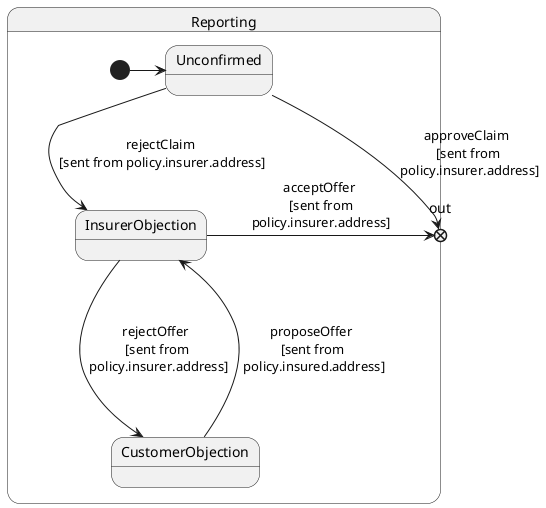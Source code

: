 @startuml Reporting
skinparam Monochrome true
skinparam Shadowing false


state Reporting {
    state out <<exitPoint>>

    [*] -> Unconfirmed
    Unconfirmed -> out <<exitPoint>>: approveClaim \n[sent from\n policy.insurer.address]
    InsurerObjection -> out: acceptOffer \n[sent from\npolicy.insurer.address]
    Unconfirmed --> InsurerObjection: rejectClaim \n[sent from policy.insurer.address]
    InsurerObjection ---> CustomerObjection: rejectOffer \n[sent from\n policy.insurer.address]
    CustomerObjection ---> InsurerObjection: proposeOffer \n[sent from\n policy.insured.address]
}

@enduml